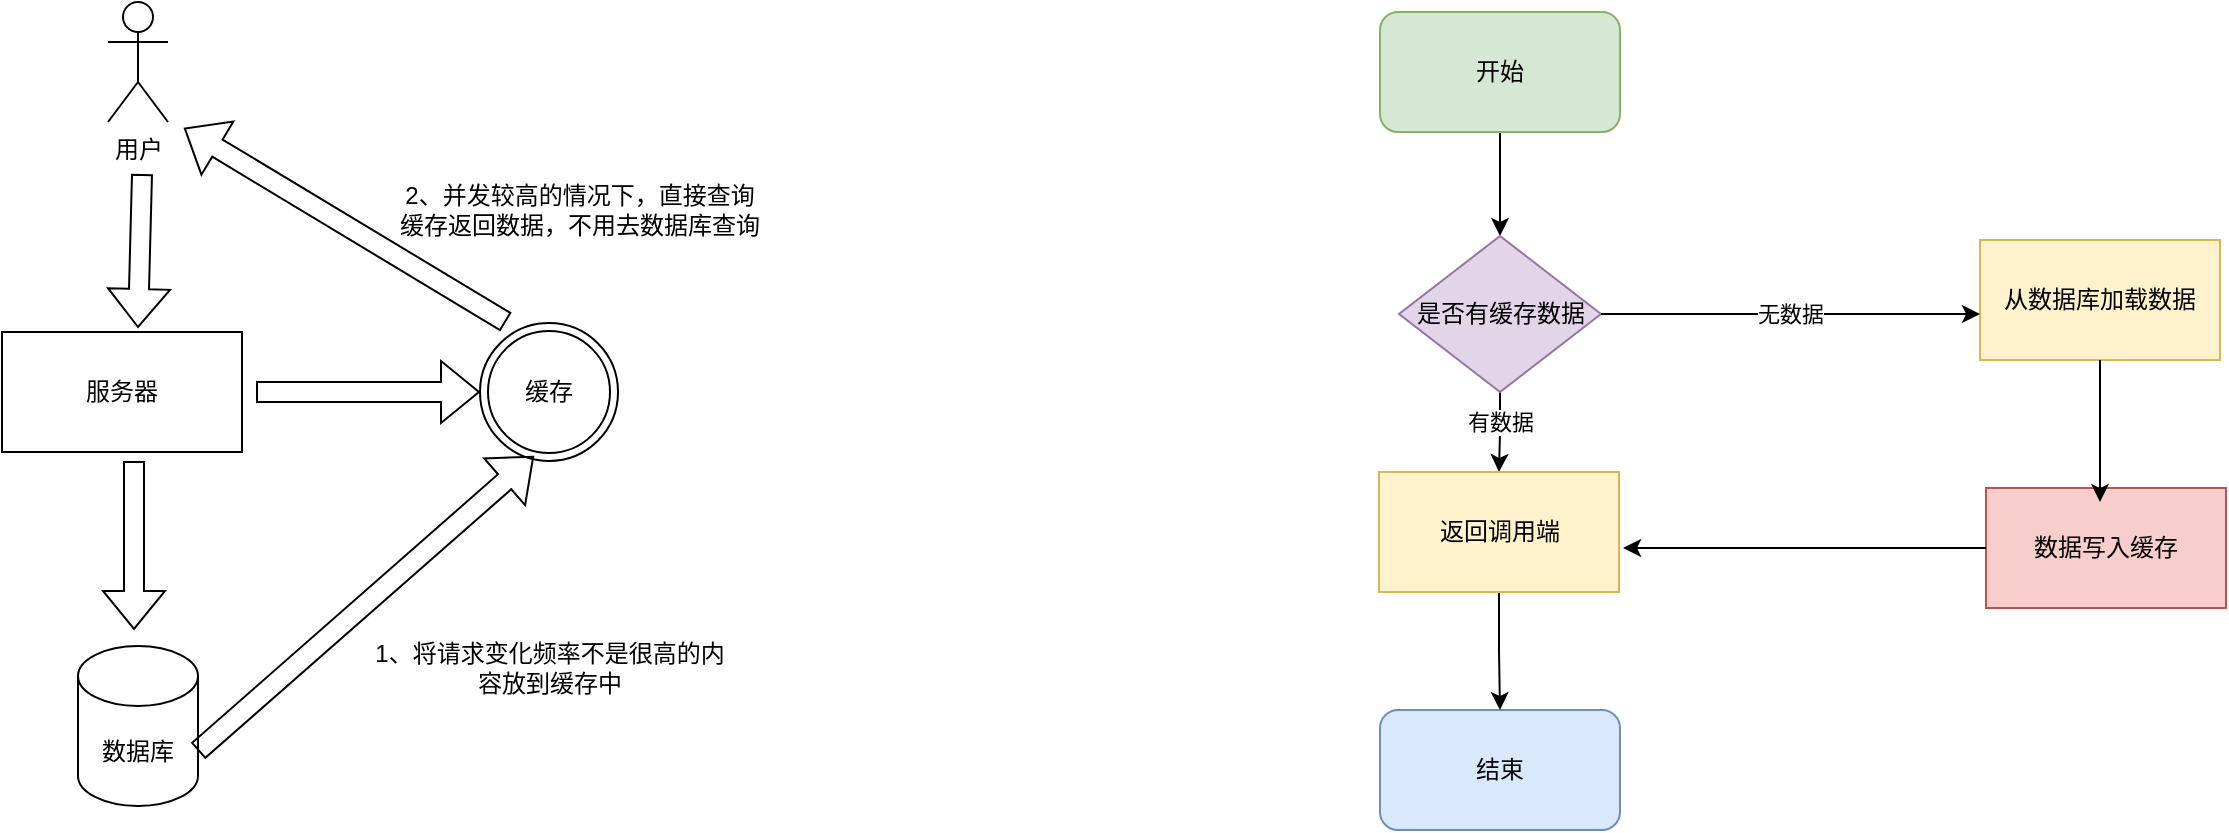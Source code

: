 <mxfile version="23.1.1" type="github">
  <diagram name="第 1 页" id="pFApzu6o8nNjfaXYn5jQ">
    <mxGraphModel dx="1434" dy="756" grid="0" gridSize="10" guides="1" tooltips="1" connect="1" arrows="1" fold="1" page="1" pageScale="1" pageWidth="500000" pageHeight="400000" math="0" shadow="0">
      <root>
        <mxCell id="0" />
        <mxCell id="1" parent="0" />
        <mxCell id="H5bM3ZNqDUV5iSnoYgvx-1" value="用户" style="shape=umlActor;verticalLabelPosition=bottom;verticalAlign=top;html=1;outlineConnect=0;" parent="1" vertex="1">
          <mxGeometry x="349" y="195" width="30" height="60" as="geometry" />
        </mxCell>
        <mxCell id="H5bM3ZNqDUV5iSnoYgvx-2" value="数据库" style="shape=cylinder3;whiteSpace=wrap;html=1;boundedLbl=1;backgroundOutline=1;size=15;" parent="1" vertex="1">
          <mxGeometry x="334" y="517" width="60" height="80" as="geometry" />
        </mxCell>
        <mxCell id="H5bM3ZNqDUV5iSnoYgvx-3" value="服务器" style="rounded=0;whiteSpace=wrap;html=1;" parent="1" vertex="1">
          <mxGeometry x="296" y="360" width="120" height="60" as="geometry" />
        </mxCell>
        <mxCell id="H5bM3ZNqDUV5iSnoYgvx-4" value="缓存" style="ellipse;shape=doubleEllipse;whiteSpace=wrap;html=1;aspect=fixed;" parent="1" vertex="1">
          <mxGeometry x="535" y="355.5" width="69" height="69" as="geometry" />
        </mxCell>
        <mxCell id="H5bM3ZNqDUV5iSnoYgvx-7" value="" style="shape=flexArrow;endArrow=classic;html=1;rounded=0;" parent="1" edge="1">
          <mxGeometry width="50" height="50" relative="1" as="geometry">
            <mxPoint x="366" y="281" as="sourcePoint" />
            <mxPoint x="364" y="358" as="targetPoint" />
          </mxGeometry>
        </mxCell>
        <mxCell id="H5bM3ZNqDUV5iSnoYgvx-9" value="" style="shape=flexArrow;endArrow=classic;html=1;rounded=0;" parent="1" edge="1">
          <mxGeometry width="50" height="50" relative="1" as="geometry">
            <mxPoint x="362" y="424.5" as="sourcePoint" />
            <mxPoint x="362" y="509" as="targetPoint" />
          </mxGeometry>
        </mxCell>
        <mxCell id="H5bM3ZNqDUV5iSnoYgvx-10" value="" style="shape=flexArrow;endArrow=classic;html=1;rounded=0;" parent="1" target="H5bM3ZNqDUV5iSnoYgvx-4" edge="1">
          <mxGeometry width="50" height="50" relative="1" as="geometry">
            <mxPoint x="423" y="390" as="sourcePoint" />
            <mxPoint x="370" y="492.5" as="targetPoint" />
          </mxGeometry>
        </mxCell>
        <mxCell id="H5bM3ZNqDUV5iSnoYgvx-11" value="" style="shape=flexArrow;endArrow=classic;html=1;rounded=0;" parent="1" edge="1">
          <mxGeometry width="50" height="50" relative="1" as="geometry">
            <mxPoint x="548" y="355" as="sourcePoint" />
            <mxPoint x="387" y="258" as="targetPoint" />
          </mxGeometry>
        </mxCell>
        <mxCell id="H5bM3ZNqDUV5iSnoYgvx-12" value="" style="shape=flexArrow;endArrow=classic;html=1;rounded=0;exitX=1;exitY=0;exitDx=0;exitDy=52.5;exitPerimeter=0;entryX=0.391;entryY=0.964;entryDx=0;entryDy=0;entryPerimeter=0;" parent="1" source="H5bM3ZNqDUV5iSnoYgvx-2" target="H5bM3ZNqDUV5iSnoYgvx-4" edge="1">
          <mxGeometry width="50" height="50" relative="1" as="geometry">
            <mxPoint x="372" y="434.5" as="sourcePoint" />
            <mxPoint x="372" y="519" as="targetPoint" />
          </mxGeometry>
        </mxCell>
        <mxCell id="H5bM3ZNqDUV5iSnoYgvx-13" value="1、将请求变化频率不是很高的内容放到缓存中" style="text;html=1;strokeColor=none;fillColor=none;align=center;verticalAlign=middle;whiteSpace=wrap;rounded=0;" parent="1" vertex="1">
          <mxGeometry x="478" y="513" width="184" height="30" as="geometry" />
        </mxCell>
        <mxCell id="H5bM3ZNqDUV5iSnoYgvx-14" value="2、并发较高的情况下，直接查询缓存返回数据，不用去数据库查询" style="text;html=1;strokeColor=none;fillColor=none;align=center;verticalAlign=middle;whiteSpace=wrap;rounded=0;" parent="1" vertex="1">
          <mxGeometry x="493" y="284" width="184" height="30" as="geometry" />
        </mxCell>
        <mxCell id="rxdkcNJWBCKFdQhXTieW-7" style="edgeStyle=orthogonalEdgeStyle;rounded=0;orthogonalLoop=1;jettySize=auto;html=1;exitX=0.5;exitY=1;exitDx=0;exitDy=0;" edge="1" parent="1" source="rxdkcNJWBCKFdQhXTieW-1" target="rxdkcNJWBCKFdQhXTieW-2">
          <mxGeometry relative="1" as="geometry" />
        </mxCell>
        <mxCell id="rxdkcNJWBCKFdQhXTieW-1" value="开始" style="rounded=1;whiteSpace=wrap;html=1;fillColor=#d5e8d4;strokeColor=#82b366;" vertex="1" parent="1">
          <mxGeometry x="985" y="200" width="120" height="60" as="geometry" />
        </mxCell>
        <mxCell id="rxdkcNJWBCKFdQhXTieW-11" style="edgeStyle=orthogonalEdgeStyle;rounded=0;orthogonalLoop=1;jettySize=auto;html=1;exitX=0.5;exitY=1;exitDx=0;exitDy=0;entryX=0.5;entryY=0;entryDx=0;entryDy=0;" edge="1" parent="1" source="rxdkcNJWBCKFdQhXTieW-2" target="rxdkcNJWBCKFdQhXTieW-6">
          <mxGeometry relative="1" as="geometry" />
        </mxCell>
        <mxCell id="rxdkcNJWBCKFdQhXTieW-13" value="有数据" style="edgeLabel;html=1;align=center;verticalAlign=middle;resizable=0;points=[];" vertex="1" connectable="0" parent="rxdkcNJWBCKFdQhXTieW-11">
          <mxGeometry x="-0.259" relative="1" as="geometry">
            <mxPoint as="offset" />
          </mxGeometry>
        </mxCell>
        <mxCell id="rxdkcNJWBCKFdQhXTieW-2" value="是否有缓存数据" style="rhombus;whiteSpace=wrap;html=1;fillColor=#e1d5e7;strokeColor=#9673a6;" vertex="1" parent="1">
          <mxGeometry x="994.5" y="312" width="101" height="78" as="geometry" />
        </mxCell>
        <mxCell id="rxdkcNJWBCKFdQhXTieW-3" value="结束" style="rounded=1;whiteSpace=wrap;html=1;fillColor=#dae8fc;strokeColor=#6c8ebf;" vertex="1" parent="1">
          <mxGeometry x="985" y="549" width="120" height="60" as="geometry" />
        </mxCell>
        <mxCell id="rxdkcNJWBCKFdQhXTieW-4" value="从数据库加载数据" style="rounded=0;whiteSpace=wrap;html=1;fillColor=#fff2cc;strokeColor=#d6b656;" vertex="1" parent="1">
          <mxGeometry x="1285" y="314" width="120" height="60" as="geometry" />
        </mxCell>
        <mxCell id="rxdkcNJWBCKFdQhXTieW-5" value="数据写入缓存" style="rounded=0;whiteSpace=wrap;html=1;fillColor=#f8cecc;strokeColor=#b85450;" vertex="1" parent="1">
          <mxGeometry x="1288" y="438" width="120" height="60" as="geometry" />
        </mxCell>
        <mxCell id="rxdkcNJWBCKFdQhXTieW-12" style="edgeStyle=orthogonalEdgeStyle;rounded=0;orthogonalLoop=1;jettySize=auto;html=1;exitX=0.5;exitY=1;exitDx=0;exitDy=0;" edge="1" parent="1" source="rxdkcNJWBCKFdQhXTieW-6" target="rxdkcNJWBCKFdQhXTieW-3">
          <mxGeometry relative="1" as="geometry" />
        </mxCell>
        <mxCell id="rxdkcNJWBCKFdQhXTieW-6" value="返回调用端" style="rounded=0;whiteSpace=wrap;html=1;fillColor=#fff2cc;strokeColor=#d6b656;" vertex="1" parent="1">
          <mxGeometry x="984.5" y="430" width="120" height="60" as="geometry" />
        </mxCell>
        <mxCell id="rxdkcNJWBCKFdQhXTieW-8" value="无数据" style="edgeStyle=orthogonalEdgeStyle;rounded=0;orthogonalLoop=1;jettySize=auto;html=1;exitX=1;exitY=0.5;exitDx=0;exitDy=0;entryX=0;entryY=0.617;entryDx=0;entryDy=0;entryPerimeter=0;" edge="1" parent="1" source="rxdkcNJWBCKFdQhXTieW-2" target="rxdkcNJWBCKFdQhXTieW-4">
          <mxGeometry relative="1" as="geometry" />
        </mxCell>
        <mxCell id="rxdkcNJWBCKFdQhXTieW-9" style="edgeStyle=orthogonalEdgeStyle;rounded=0;orthogonalLoop=1;jettySize=auto;html=1;exitX=0.5;exitY=1;exitDx=0;exitDy=0;entryX=0.475;entryY=0.117;entryDx=0;entryDy=0;entryPerimeter=0;" edge="1" parent="1" source="rxdkcNJWBCKFdQhXTieW-4" target="rxdkcNJWBCKFdQhXTieW-5">
          <mxGeometry relative="1" as="geometry" />
        </mxCell>
        <mxCell id="rxdkcNJWBCKFdQhXTieW-10" style="edgeStyle=orthogonalEdgeStyle;rounded=0;orthogonalLoop=1;jettySize=auto;html=1;exitX=0;exitY=0.5;exitDx=0;exitDy=0;entryX=1.017;entryY=0.633;entryDx=0;entryDy=0;entryPerimeter=0;" edge="1" parent="1" source="rxdkcNJWBCKFdQhXTieW-5" target="rxdkcNJWBCKFdQhXTieW-6">
          <mxGeometry relative="1" as="geometry" />
        </mxCell>
      </root>
    </mxGraphModel>
  </diagram>
</mxfile>
